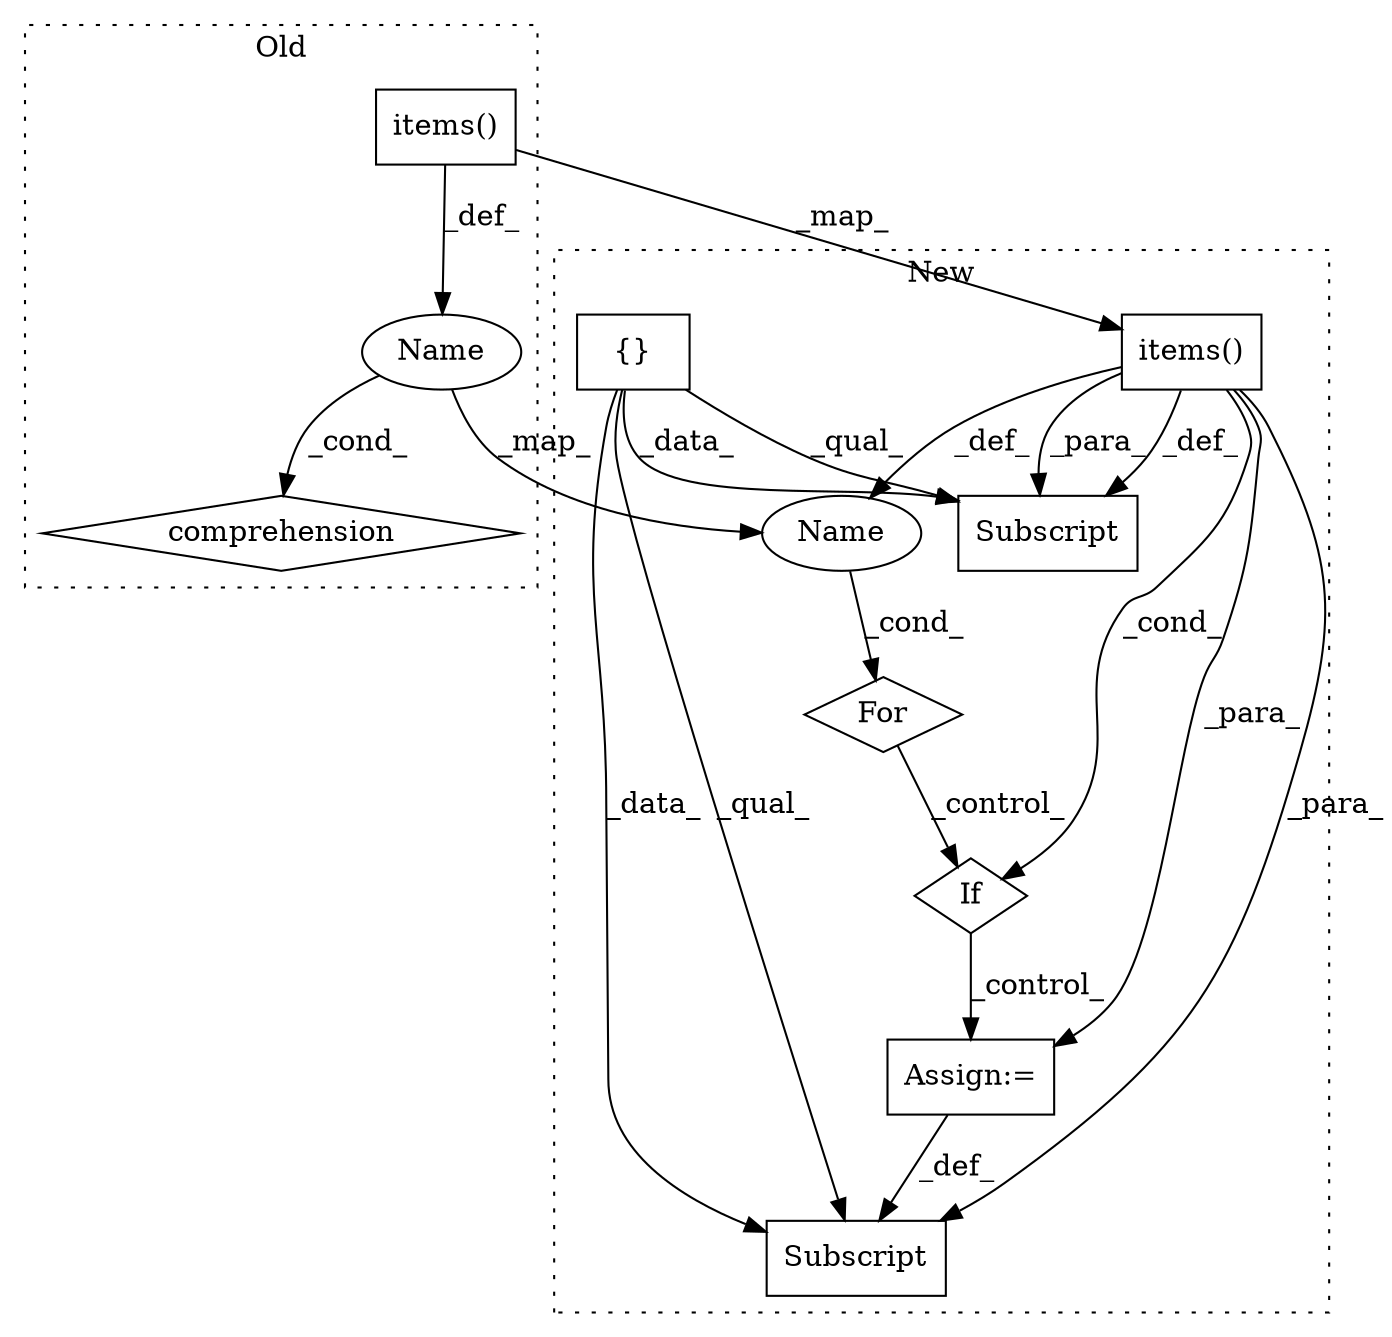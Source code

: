 digraph G {
subgraph cluster0 {
1 [label="items()" a="75" s="2896" l="13" shape="box"];
4 [label="comprehension" a="45" s="2872" l="3" shape="diamond"];
7 [label="Name" a="87" s="2883" l="9" shape="ellipse"];
label = "Old";
style="dotted";
}
subgraph cluster1 {
2 [label="items()" a="75" s="2977" l="13" shape="box"];
3 [label="For" a="107" s="2953,2990" l="4,14" shape="diamond"];
5 [label="If" a="96" s="3004" l="3" shape="diamond"];
6 [label="Name" a="87" s="2964" l="9" shape="ellipse"];
8 [label="Assign:=" a="68" s="3369" l="3" shape="box"];
9 [label="Subscript" a="63" s="3336,0" l="33,0" shape="box"];
10 [label="{}" a="95" s="2942,2943" l="2,1" shape="box"];
11 [label="Subscript" a="63" s="3235,0" l="33,0" shape="box"];
label = "New";
style="dotted";
}
1 -> 2 [label="_map_"];
1 -> 7 [label="_def_"];
2 -> 5 [label="_cond_"];
2 -> 11 [label="_para_"];
2 -> 9 [label="_para_"];
2 -> 6 [label="_def_"];
2 -> 11 [label="_def_"];
2 -> 8 [label="_para_"];
3 -> 5 [label="_control_"];
5 -> 8 [label="_control_"];
6 -> 3 [label="_cond_"];
7 -> 6 [label="_map_"];
7 -> 4 [label="_cond_"];
8 -> 9 [label="_def_"];
10 -> 9 [label="_qual_"];
10 -> 11 [label="_data_"];
10 -> 9 [label="_data_"];
10 -> 11 [label="_qual_"];
}